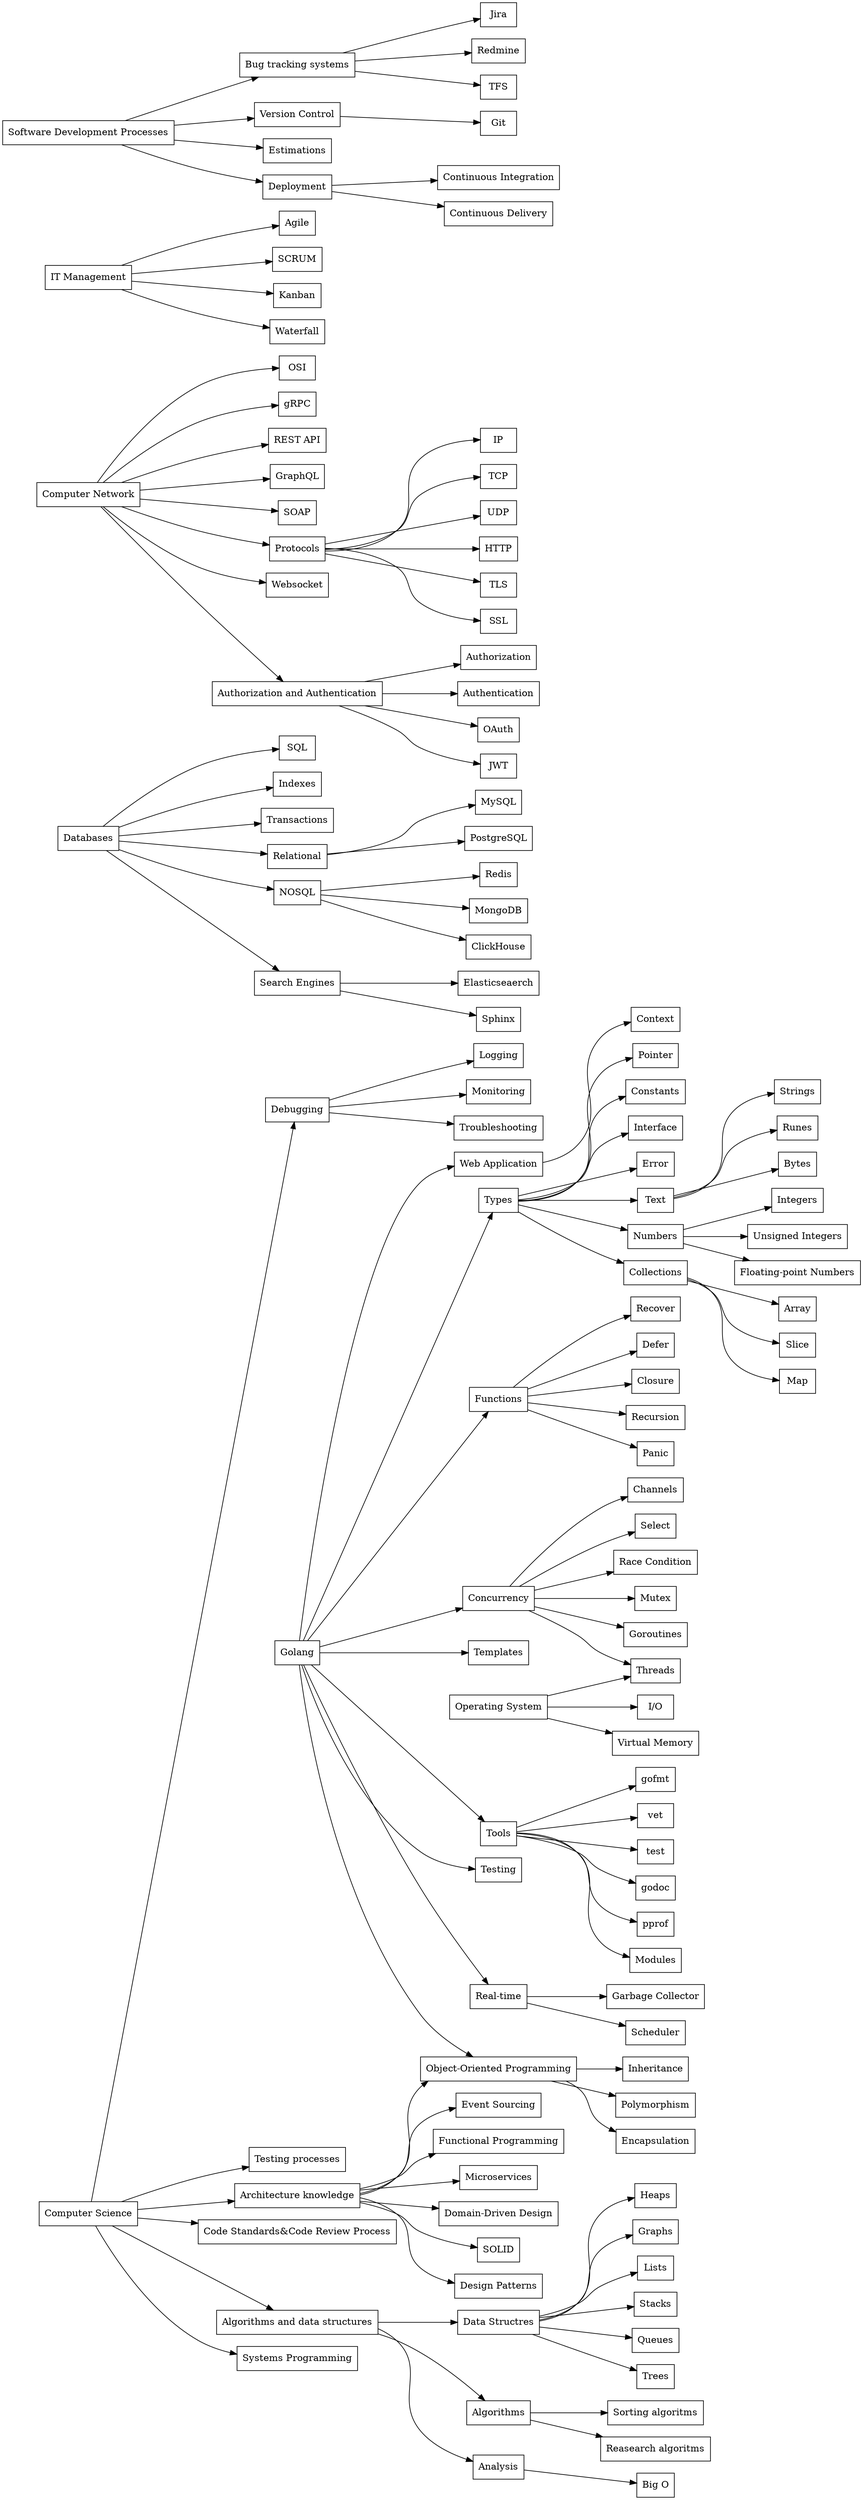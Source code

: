 // This roadmap is written in DOT language

digraph backend {
    rankdir="LR";
    node [shape=box];

    cs         [label="Computer Science"];
    go         [label="Golang"];
    db         [label="Databases"];
    networks   [label="Computer Network"];
    os         [label="Operating System"];
    management [label="IT Management"];
    processing [label="Software Development Processes"];

    // Computer Science
    subgraph cs {
        cs -> {
            cs_architecture [label="Architecture knowledge"];
            cs_code         [label="Code Standards&Code Review Process"];
            cs_algorithms   [label="Algorithms and data structures"];
            cs_systems      [label="Systems Programming"];
            cs_debugging    [label="Debugging"];
            cs_testing      [label="Testing processes"];
        }

        cs_algorithms -> {
            cs_algorithms_analysis   [label="Analysis"];
            cs_algorithms_structures [label="Data Structres"];
            cs_algorithms_algorithms [label="Algorithms"];
        }

        cs_algorithms_analysis -> {
            cs_algorithms_analysis_bigo [label="Big O"];
        }

        cs_algorithms_structures -> {
            cs_algorithms_structures_lists  [label="Lists"];
            cs_algorithms_structures_stacks [label="Stacks"];
            cs_algorithms_structures_queues [label="Queues"];
            cs_algorithms_structures_trees  [label="Trees"];
            cs_algorithms_structures_heaps  [label="Heaps"];
            cs_algorithms_structures_graphs [label="Graphs"];
        }

        cs_algorithms_algorithms -> {
            cs_algorithms_structures_sorting   [label="Sorting algoritms"];
            cs_algorithms_structures_research [label="Reasearch algoritms"];
        }

        cs_architecture -> {
            cs_architecture_microservices [label="Microservices"];
            cs_architecture_ddd           [label="Domain-Driven Design"];
            cs_architecture_solid         [label="SOLID"];
            cs_architecture_patterns      [label="Design Patterns"];
            cs_architecture_event         [label="Event Sourcing"];
            cs_architecture_oop           [label="Object-Oriented Programming"];
            cs_architecture_func          [label="Functional Programming"];
        }

        cs_architecture_oop -> {
            cs_architecture_oop_encapsulation [label="Encapsulation"];
            cs_architecture_oop_inheritance   [label="Inheritance"];
            cs_architecture_oop_polymorphism  [label="Polymorphism"];
        }

        cs_debugging -> {
            cs_debugging_troubleshooting [label="Troubleshooting"];
            cs_debugging_logging         [label="Logging"];
            cs_debugging_monitoring      [label="Monitoring"];
        }
    }

    // Software Development Processes
    subgraph processing {
        processing -> {
            processing_trackers    [label="Bug tracking systems"];
            processing_version     [label="Version Control"];
            processing_estimations [label="Estimations"];
            processing_deployment  [label="Deployment"];
        }
    }

    processing_trackers -> {
        processing_trackers_jira    [label="Jira"]
        processing_trackers_redmine [label="Redmine"]
        processing_trackers_tfs     [label="TFS"]
    }

    processing_version -> {
        processing_version_git [label="Git"]
    }

    processing_deployment -> {
        processing_deployment_ci [label="Continuous Integration"];
        processing_deployment_cd [label="Continuous Delivery"];
    }

    // Operating System
    subgraph os {
        os -> {
            os_virtual_memory [label="Virtual Memory"];
            os_threads        [label="Threads"];
            os_io             [label="I/O"];
        }
    }

    // IT Management
    subgraph management {
        management -> {
            management_agile     [label="Agile"];
            management_scrum     [label="SCRUM"];
            management_kanban    [label="Kanban"];
            management_waterfall [label="Waterfall"];
        }
    }

    // Golang
    subgraph go {
        go -> {
            go_types       [label="Types"];
            go_function    [label="Functions"];
            go_concurrency [label="Concurrency"];
            go_templates   [label="Templates"];
            go_tools       [label="Tools", URL="https://golang.org/cmd/"];
            go_testing     [label="Testing"];
            go_realtime    [label="Real-time"];
            go_app         [label="Web Application"];
            cs_architecture_oop;
        };

        go_types -> {
            go_types_text        [label="Text"];
            go_types_numbers     [label="Numbers"];
            go_types_collections [label="Collections"];
            go_types_pointer     [label="Pointer"];
            go_types_constant    [label="Constants"];
            go_types_interface   [label="Interface"];
            go_types_error       [label="Error"];
        };

        go_types_text -> {
            go_types_text_strings [label="Strings"];
            go_types_text_runes   [label="Runes"];
            go_types_text_bytes   [label="Bytes"];
        };

        go_types_numbers -> {
            go_types_numbers_int   [label="Integers"];
            go_types_numbers_uint  [label="Unsigned Integers"];
            go_types_numbers_float [label="Floating-point Numbers"];
        };

        go_types_collections -> {
            go_types_collections_array [label="Array"];
            go_types_collections_slice [label="Slice", URL="https://blog.golang.org/go-slices-usage-and-internals"];
            go_types_collections_map   [label="Map", URL="https://blog.golang.org/go-maps-in-action"];
        };

        go_function -> {
            go_function_closure   [label="Closure"];
            go_function_recursion [label="Recursion"];
            go_function_panic     [label="Panic"];
            go_function_recover   [label="Recover"];
            go_function_defer     [label="Defer"];
        }

        go_concurrency -> {
            go_concurrency_goroutine [label="Goroutines"];
            go_concurrency_channels  [label="Channels"];
            go_concurrency_select    [label="Select"];
            go_concurrency_race      [label="Race Condition"];
            go_concurrency_mutex     [label="Mutex"];
            os_threads;
        }

        go_tools -> {
            go_tool_fmt     [label="gofmt", URL="https://golang.org/cmd/gofmt/"];
            go_tool_vet     [label="vet", URL="https://golang.org/cmd/vet/"];
            go_tool_test    [label="test"];
            go_tool_doc     [label="godoc"];
            go_tool_pprof   [label="pprof", URL="https://blog.golang.org/profiling-go-programs"];
            go_tool_modules [label="Modules", URL="https://github.com/golang/go/wiki/Modules"];
        }

        go_realtime -> {
            go_realtime_gc        [label="Garbage Collector"];
            go_realtime_scheduler [label="Scheduler"];
        }

        go_app -> {
            go_app_context [label="Context"];
        }
    }

    // Databases
    subgraph db {
        db -> {
            db_sql          [label="SQL"];
            db_indexes      [label="Indexes"];
            db_transactions [label="Transactions"];
            db_relational   [label="Relational"];
            db_nosql        [label="NOSQL", URL="https://martinfowler.com/nosql.html"];
            db_search       [label="Search Engines"];
        }

        db_relational -> {
            db_nosql_mysql   [label="MySQL"];
            db_nosql_postgre [label="PostgreSQL"];
        }

        db_nosql -> {
            db_nosql_redis          [label="Redis"];
            db_nosql_mongo          [label="MongoDB"];
            db_nosql_clickhouse     [label="ClickHouse"];
        }

        db_search -> {
            db_search_elasticseaerch [label="Elasticseaerch"];
            db_search_sphinx [label="Sphinx"];
        }
    }

    // Computer network
    subgraph networks {
        networks -> {
            networks_osi       [label="OSI"];
            networks_grpc      [label="gRPC"];
            networks_restapi   [label="REST API"];
            networks_graphql   [label="GraphQL"];
            networks_soap      [label="SOAP"];
            networks_protocols [label="Protocols"];
            networks_websocket [label="Websocket"];
            networks_auth      [label="Authorization and Authentication"];
        }

        networks_protocols -> {
            networks_protocols_IP   [label="IP"];
            networks_protocols_TCP  [label="TCP"];
            networks_protocols_UDP  [label="UDP"];
            networks_protocols_HTTP [label="HTTP"];
            networks_protocols_TLS  [label="TLS"];
            networks_protocols_SSL  [label="SSL"];
        }

        networks_auth -> {
            networks_auth_authorization  [label="Authorization"];
            networks_auth_authentication [label="Authentication"];
            networks_auth_oauth          [label="OAuth"];
            networks_auth_jwt            [label="JWT"];
        }
    }
}